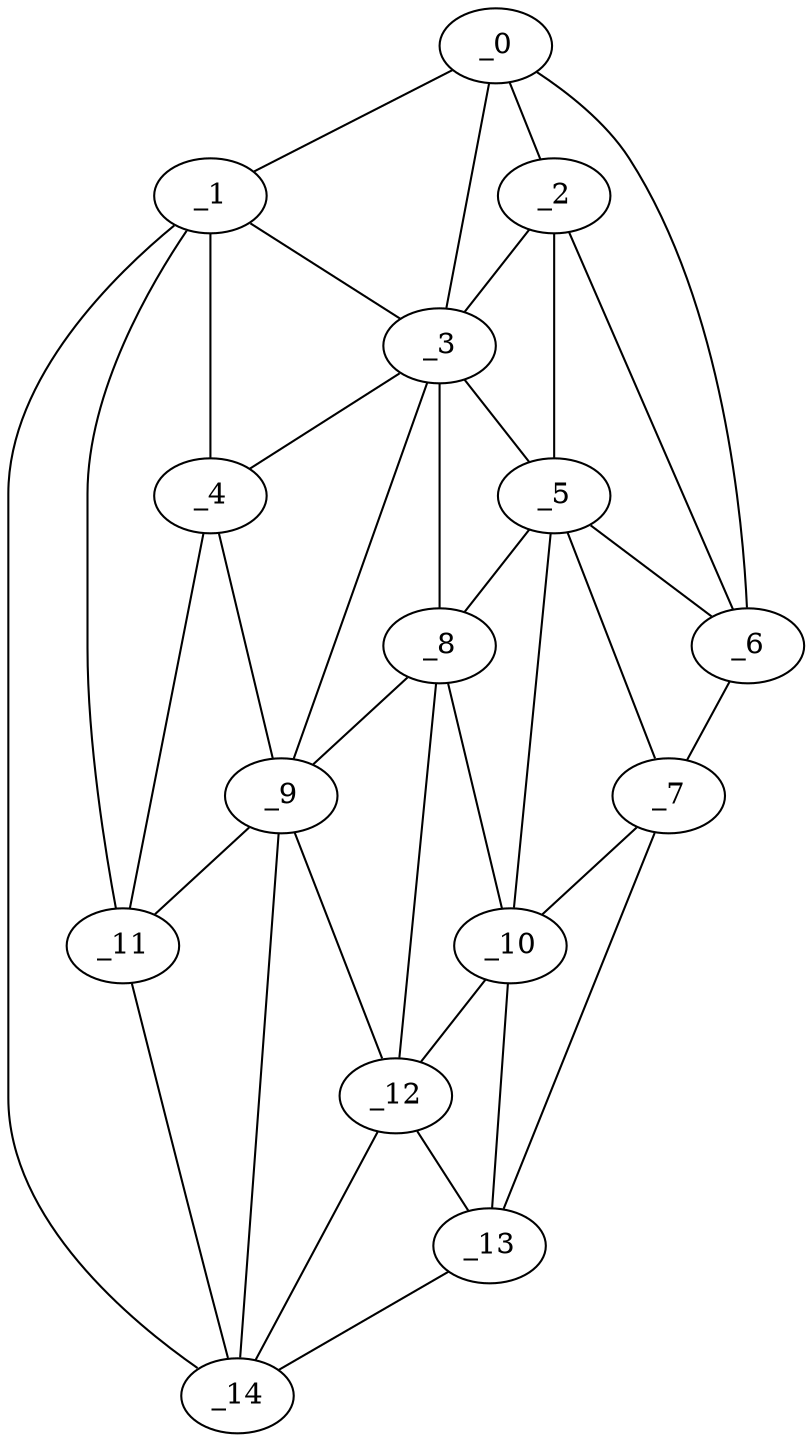graph "obj17__180.gxl" {
	_0	 [x=32,
		y=111];
	_1	 [x=36,
		y=3];
	_0 -- _1	 [valence=1];
	_2	 [x=44,
		y=97];
	_0 -- _2	 [valence=2];
	_3	 [x=48,
		y=83];
	_0 -- _3	 [valence=1];
	_6	 [x=59,
		y=124];
	_0 -- _6	 [valence=1];
	_1 -- _3	 [valence=2];
	_4	 [x=50,
		y=5];
	_1 -- _4	 [valence=1];
	_11	 [x=83,
		y=5];
	_1 -- _11	 [valence=1];
	_14	 [x=97,
		y=4];
	_1 -- _14	 [valence=1];
	_2 -- _3	 [valence=2];
	_5	 [x=56,
		y=97];
	_2 -- _5	 [valence=2];
	_2 -- _6	 [valence=2];
	_3 -- _4	 [valence=2];
	_3 -- _5	 [valence=1];
	_8	 [x=78,
		y=85];
	_3 -- _8	 [valence=1];
	_9	 [x=79,
		y=72];
	_3 -- _9	 [valence=2];
	_4 -- _9	 [valence=1];
	_4 -- _11	 [valence=2];
	_5 -- _6	 [valence=2];
	_7	 [x=68,
		y=124];
	_5 -- _7	 [valence=1];
	_5 -- _8	 [valence=2];
	_10	 [x=80,
		y=99];
	_5 -- _10	 [valence=2];
	_6 -- _7	 [valence=1];
	_7 -- _10	 [valence=2];
	_13	 [x=90,
		y=112];
	_7 -- _13	 [valence=1];
	_8 -- _9	 [valence=2];
	_8 -- _10	 [valence=1];
	_12	 [x=89,
		y=107];
	_8 -- _12	 [valence=1];
	_9 -- _11	 [valence=1];
	_9 -- _12	 [valence=2];
	_9 -- _14	 [valence=2];
	_10 -- _12	 [valence=2];
	_10 -- _13	 [valence=2];
	_11 -- _14	 [valence=2];
	_12 -- _13	 [valence=2];
	_12 -- _14	 [valence=2];
	_13 -- _14	 [valence=1];
}
